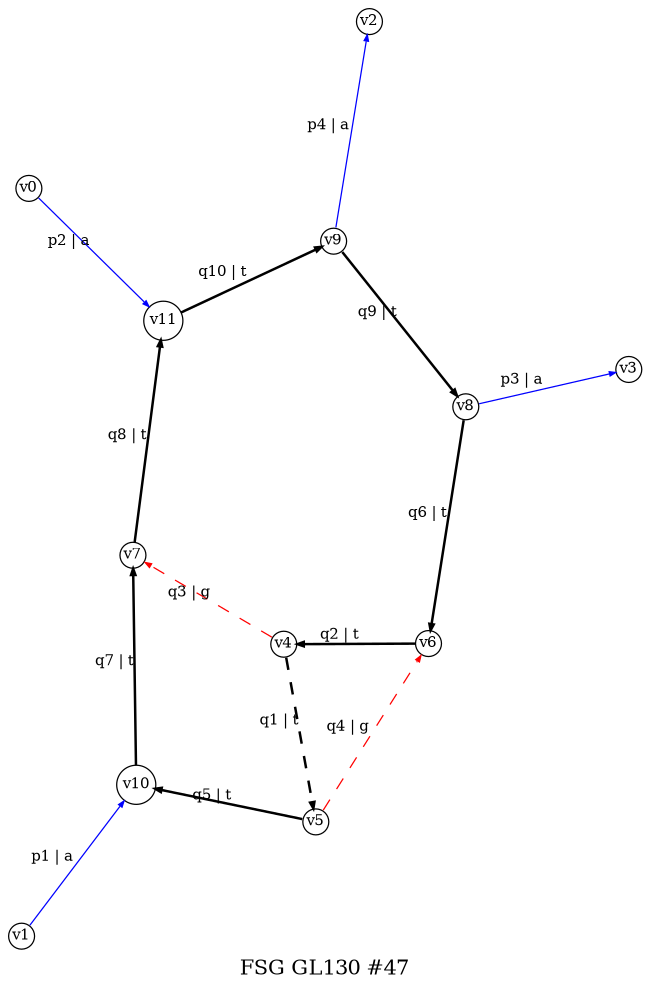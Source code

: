 digraph dot_47_0_GL130 {
label="FSG GL130 #47";
noverlap="scale"; layout="neato";
graph [ fontsize=10,ratio=1.5 ];
node [ fontsize=7,shape=circle,margin=0,height=0.01,penwidth=0.6 ];
edge [ fontsize=7,arrowsize=0.3,penwidth=0.6 ];
"v1" -> "v10" [label="p1 | a",color="blue",penwidth="0.6",style="solid"];
"v0" -> "v11" [label="p2 | a",color="blue",penwidth="0.6",style="solid"];
"v8" -> "v3" [label="p3 | a",color="blue",penwidth="0.6",style="solid"];
"v9" -> "v2" [label="p4 | a",color="blue",penwidth="0.6",style="solid"];
"v4" -> "v5" [label="q1 | t",color="black",penwidth="1.2",style="dashed"];
"v6" -> "v4" [label="q2 | t",color="black",penwidth="1.2",style="solid"];
"v4" -> "v7" [label="q3 | g",color="red",penwidth="0.6",style="dashed"];
"v5" -> "v6" [label="q4 | g",color="red",penwidth="0.6",style="dashed"];
"v5" -> "v10" [label="q5 | t",color="black",penwidth="1.2",style="solid"];
"v8" -> "v6" [label="q6 | t",color="black",penwidth="1.2",style="solid"];
"v10" -> "v7" [label="q7 | t",color="black",penwidth="1.2",style="solid"];
"v7" -> "v11" [label="q8 | t",color="black",penwidth="1.2",style="solid"];
"v9" -> "v8" [label="q9 | t",color="black",penwidth="1.2",style="solid"];
"v11" -> "v9" [label="q10 | t",color="black",penwidth="1.2",style="solid"];
}